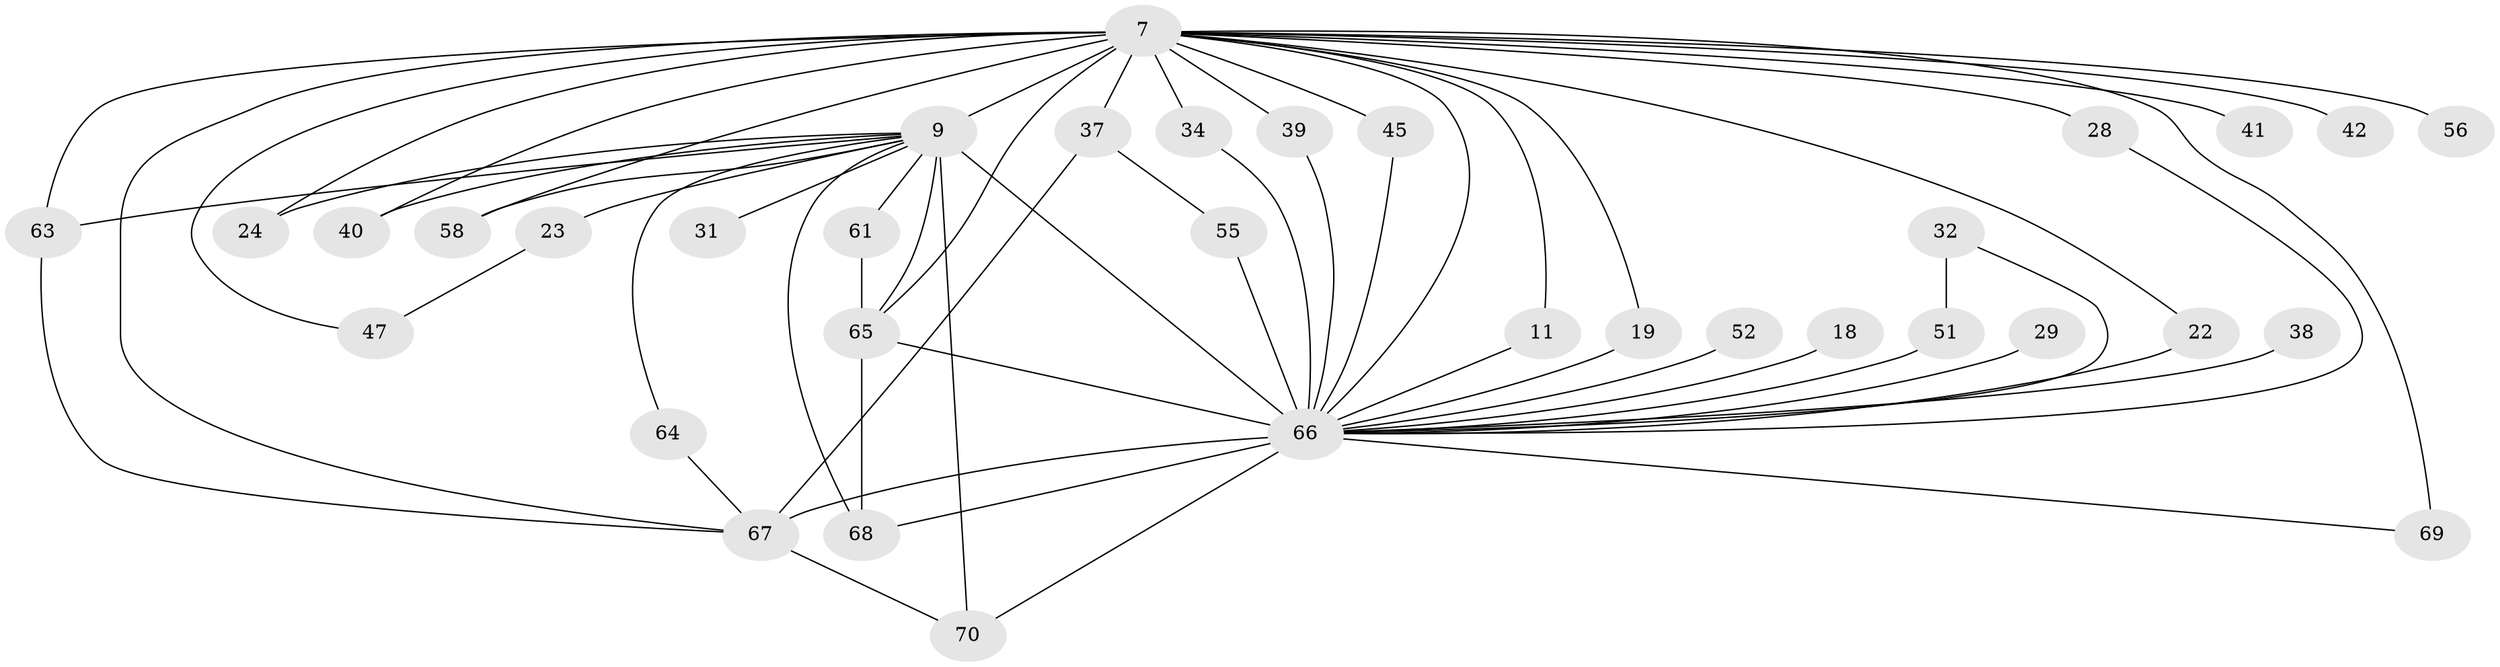 // original degree distribution, {20: 0.014285714285714285, 14: 0.04285714285714286, 31: 0.014285714285714285, 16: 0.014285714285714285, 21: 0.014285714285714285, 13: 0.02857142857142857, 19: 0.014285714285714285, 2: 0.5571428571428572, 8: 0.014285714285714285, 3: 0.18571428571428572, 4: 0.07142857142857142, 5: 0.02857142857142857}
// Generated by graph-tools (version 1.1) at 2025/46/03/09/25 04:46:03]
// undirected, 35 vertices, 61 edges
graph export_dot {
graph [start="1"]
  node [color=gray90,style=filled];
  7 [super="+3"];
  9 [super="+8+6"];
  11;
  18;
  19;
  22;
  23;
  24;
  28 [super="+26+15"];
  29;
  31;
  32;
  34;
  37 [super="+16"];
  38;
  39;
  40;
  41;
  42;
  45;
  47;
  51 [super="+17"];
  52;
  55;
  56 [super="+14"];
  58;
  61;
  63 [super="+33+35"];
  64;
  65 [super="+50+48+59+53"];
  66 [super="+5+57"];
  67 [super="+49+12+36+60"];
  68 [super="+62+21"];
  69 [super="+30"];
  70 [super="+43"];
  7 -- 9 [weight=8];
  7 -- 22;
  7 -- 34;
  7 -- 39;
  7 -- 41 [weight=2];
  7 -- 42 [weight=2];
  7 -- 47;
  7 -- 56 [weight=3];
  7 -- 69 [weight=2];
  7 -- 11;
  7 -- 19;
  7 -- 24;
  7 -- 28 [weight=2];
  7 -- 37 [weight=3];
  7 -- 40;
  7 -- 45;
  7 -- 58;
  7 -- 63 [weight=3];
  7 -- 66 [weight=8];
  7 -- 67 [weight=3];
  7 -- 65 [weight=4];
  9 -- 58;
  9 -- 61;
  9 -- 66 [weight=19];
  9 -- 70;
  9 -- 40;
  9 -- 64;
  9 -- 23 [weight=2];
  9 -- 24;
  9 -- 31 [weight=2];
  9 -- 68 [weight=3];
  9 -- 63;
  9 -- 65;
  11 -- 66;
  18 -- 66 [weight=2];
  19 -- 66;
  22 -- 66;
  23 -- 47;
  28 -- 66 [weight=2];
  29 -- 66 [weight=2];
  32 -- 51;
  32 -- 66;
  34 -- 66;
  37 -- 55;
  37 -- 67;
  38 -- 66 [weight=2];
  39 -- 66;
  45 -- 66;
  51 -- 66 [weight=3];
  52 -- 66 [weight=2];
  55 -- 66;
  61 -- 65;
  63 -- 67;
  64 -- 67;
  65 -- 66;
  65 -- 68 [weight=2];
  66 -- 67 [weight=4];
  66 -- 68 [weight=2];
  66 -- 69;
  66 -- 70;
  67 -- 70;
}
